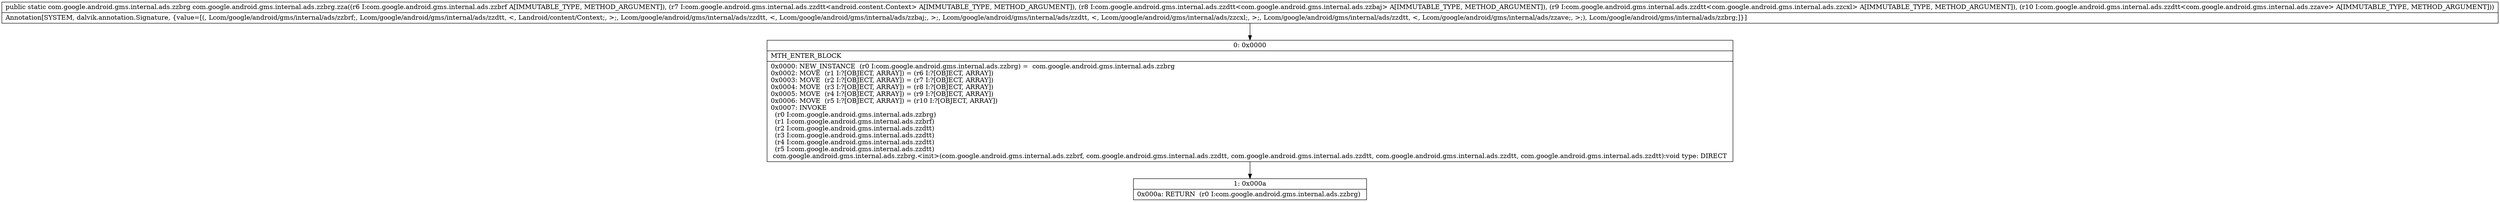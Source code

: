 digraph "CFG forcom.google.android.gms.internal.ads.zzbrg.zza(Lcom\/google\/android\/gms\/internal\/ads\/zzbrf;Lcom\/google\/android\/gms\/internal\/ads\/zzdtt;Lcom\/google\/android\/gms\/internal\/ads\/zzdtt;Lcom\/google\/android\/gms\/internal\/ads\/zzdtt;Lcom\/google\/android\/gms\/internal\/ads\/zzdtt;)Lcom\/google\/android\/gms\/internal\/ads\/zzbrg;" {
Node_0 [shape=record,label="{0\:\ 0x0000|MTH_ENTER_BLOCK\l|0x0000: NEW_INSTANCE  (r0 I:com.google.android.gms.internal.ads.zzbrg) =  com.google.android.gms.internal.ads.zzbrg \l0x0002: MOVE  (r1 I:?[OBJECT, ARRAY]) = (r6 I:?[OBJECT, ARRAY]) \l0x0003: MOVE  (r2 I:?[OBJECT, ARRAY]) = (r7 I:?[OBJECT, ARRAY]) \l0x0004: MOVE  (r3 I:?[OBJECT, ARRAY]) = (r8 I:?[OBJECT, ARRAY]) \l0x0005: MOVE  (r4 I:?[OBJECT, ARRAY]) = (r9 I:?[OBJECT, ARRAY]) \l0x0006: MOVE  (r5 I:?[OBJECT, ARRAY]) = (r10 I:?[OBJECT, ARRAY]) \l0x0007: INVOKE  \l  (r0 I:com.google.android.gms.internal.ads.zzbrg)\l  (r1 I:com.google.android.gms.internal.ads.zzbrf)\l  (r2 I:com.google.android.gms.internal.ads.zzdtt)\l  (r3 I:com.google.android.gms.internal.ads.zzdtt)\l  (r4 I:com.google.android.gms.internal.ads.zzdtt)\l  (r5 I:com.google.android.gms.internal.ads.zzdtt)\l com.google.android.gms.internal.ads.zzbrg.\<init\>(com.google.android.gms.internal.ads.zzbrf, com.google.android.gms.internal.ads.zzdtt, com.google.android.gms.internal.ads.zzdtt, com.google.android.gms.internal.ads.zzdtt, com.google.android.gms.internal.ads.zzdtt):void type: DIRECT \l}"];
Node_1 [shape=record,label="{1\:\ 0x000a|0x000a: RETURN  (r0 I:com.google.android.gms.internal.ads.zzbrg) \l}"];
MethodNode[shape=record,label="{public static com.google.android.gms.internal.ads.zzbrg com.google.android.gms.internal.ads.zzbrg.zza((r6 I:com.google.android.gms.internal.ads.zzbrf A[IMMUTABLE_TYPE, METHOD_ARGUMENT]), (r7 I:com.google.android.gms.internal.ads.zzdtt\<android.content.Context\> A[IMMUTABLE_TYPE, METHOD_ARGUMENT]), (r8 I:com.google.android.gms.internal.ads.zzdtt\<com.google.android.gms.internal.ads.zzbaj\> A[IMMUTABLE_TYPE, METHOD_ARGUMENT]), (r9 I:com.google.android.gms.internal.ads.zzdtt\<com.google.android.gms.internal.ads.zzcxl\> A[IMMUTABLE_TYPE, METHOD_ARGUMENT]), (r10 I:com.google.android.gms.internal.ads.zzdtt\<com.google.android.gms.internal.ads.zzave\> A[IMMUTABLE_TYPE, METHOD_ARGUMENT]))  | Annotation[SYSTEM, dalvik.annotation.Signature, \{value=[(, Lcom\/google\/android\/gms\/internal\/ads\/zzbrf;, Lcom\/google\/android\/gms\/internal\/ads\/zzdtt, \<, Landroid\/content\/Context;, \>;, Lcom\/google\/android\/gms\/internal\/ads\/zzdtt, \<, Lcom\/google\/android\/gms\/internal\/ads\/zzbaj;, \>;, Lcom\/google\/android\/gms\/internal\/ads\/zzdtt, \<, Lcom\/google\/android\/gms\/internal\/ads\/zzcxl;, \>;, Lcom\/google\/android\/gms\/internal\/ads\/zzdtt, \<, Lcom\/google\/android\/gms\/internal\/ads\/zzave;, \>;), Lcom\/google\/android\/gms\/internal\/ads\/zzbrg;]\}]\l}"];
MethodNode -> Node_0;
Node_0 -> Node_1;
}

